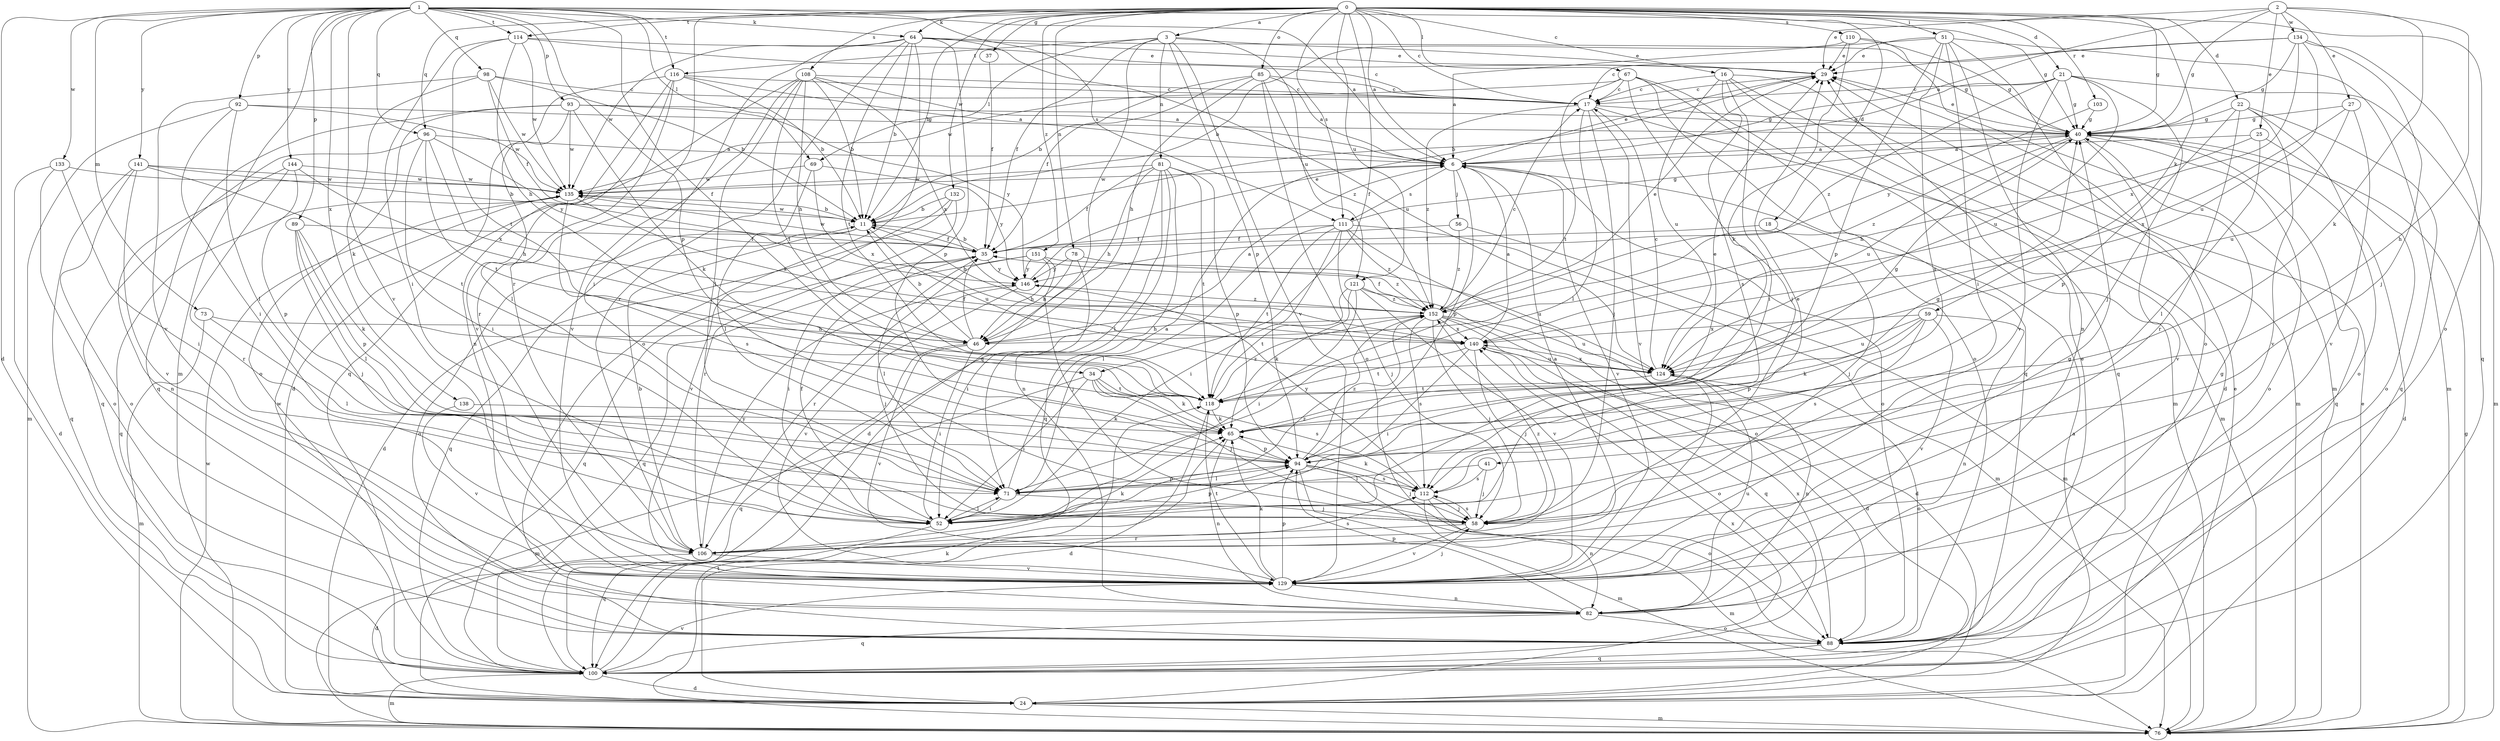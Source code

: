 strict digraph  {
0;
1;
2;
3;
6;
11;
16;
17;
18;
21;
22;
24;
25;
27;
29;
34;
35;
37;
40;
41;
46;
51;
52;
56;
58;
59;
64;
65;
67;
69;
71;
73;
76;
78;
81;
82;
85;
88;
89;
92;
93;
94;
96;
98;
100;
103;
106;
108;
110;
111;
112;
114;
116;
118;
121;
124;
129;
132;
133;
134;
135;
138;
140;
141;
144;
146;
151;
152;
0 -> 3  [label=a];
0 -> 6  [label=a];
0 -> 11  [label=b];
0 -> 16  [label=c];
0 -> 17  [label=c];
0 -> 18  [label=d];
0 -> 21  [label=d];
0 -> 22  [label=d];
0 -> 34  [label=f];
0 -> 37  [label=g];
0 -> 40  [label=g];
0 -> 51  [label=i];
0 -> 59  [label=k];
0 -> 64  [label=k];
0 -> 67  [label=l];
0 -> 78  [label=n];
0 -> 85  [label=o];
0 -> 88  [label=o];
0 -> 96  [label=q];
0 -> 103  [label=r];
0 -> 106  [label=r];
0 -> 108  [label=s];
0 -> 110  [label=s];
0 -> 111  [label=s];
0 -> 114  [label=t];
0 -> 121  [label=u];
0 -> 132  [label=w];
0 -> 151  [label=z];
1 -> 6  [label=a];
1 -> 24  [label=d];
1 -> 34  [label=f];
1 -> 40  [label=g];
1 -> 64  [label=k];
1 -> 69  [label=l];
1 -> 73  [label=m];
1 -> 76  [label=m];
1 -> 89  [label=p];
1 -> 92  [label=p];
1 -> 93  [label=p];
1 -> 94  [label=p];
1 -> 96  [label=q];
1 -> 98  [label=q];
1 -> 111  [label=s];
1 -> 114  [label=t];
1 -> 116  [label=t];
1 -> 129  [label=v];
1 -> 133  [label=w];
1 -> 138  [label=x];
1 -> 141  [label=y];
1 -> 144  [label=y];
2 -> 6  [label=a];
2 -> 25  [label=e];
2 -> 27  [label=e];
2 -> 29  [label=e];
2 -> 40  [label=g];
2 -> 41  [label=h];
2 -> 65  [label=k];
2 -> 134  [label=w];
3 -> 29  [label=e];
3 -> 35  [label=f];
3 -> 69  [label=l];
3 -> 81  [label=n];
3 -> 94  [label=p];
3 -> 100  [label=q];
3 -> 116  [label=t];
3 -> 121  [label=u];
3 -> 129  [label=v];
6 -> 29  [label=e];
6 -> 56  [label=j];
6 -> 88  [label=o];
6 -> 94  [label=p];
6 -> 111  [label=s];
6 -> 129  [label=v];
6 -> 135  [label=w];
11 -> 35  [label=f];
11 -> 88  [label=o];
11 -> 100  [label=q];
11 -> 124  [label=u];
11 -> 135  [label=w];
16 -> 17  [label=c];
16 -> 24  [label=d];
16 -> 52  [label=i];
16 -> 76  [label=m];
16 -> 100  [label=q];
16 -> 112  [label=s];
16 -> 124  [label=u];
17 -> 40  [label=g];
17 -> 58  [label=j];
17 -> 71  [label=l];
17 -> 76  [label=m];
17 -> 129  [label=v];
17 -> 152  [label=z];
18 -> 35  [label=f];
18 -> 58  [label=j];
21 -> 11  [label=b];
21 -> 17  [label=c];
21 -> 40  [label=g];
21 -> 58  [label=j];
21 -> 76  [label=m];
21 -> 124  [label=u];
21 -> 129  [label=v];
21 -> 152  [label=z];
22 -> 40  [label=g];
22 -> 88  [label=o];
22 -> 94  [label=p];
22 -> 100  [label=q];
22 -> 106  [label=r];
22 -> 129  [label=v];
24 -> 6  [label=a];
24 -> 29  [label=e];
24 -> 76  [label=m];
24 -> 140  [label=x];
25 -> 6  [label=a];
25 -> 46  [label=h];
25 -> 71  [label=l];
25 -> 88  [label=o];
27 -> 40  [label=g];
27 -> 124  [label=u];
27 -> 129  [label=v];
27 -> 140  [label=x];
29 -> 17  [label=c];
34 -> 52  [label=i];
34 -> 58  [label=j];
34 -> 65  [label=k];
34 -> 76  [label=m];
34 -> 112  [label=s];
34 -> 118  [label=t];
35 -> 11  [label=b];
35 -> 52  [label=i];
35 -> 71  [label=l];
35 -> 100  [label=q];
35 -> 135  [label=w];
35 -> 146  [label=y];
37 -> 35  [label=f];
40 -> 6  [label=a];
40 -> 24  [label=d];
40 -> 29  [label=e];
40 -> 88  [label=o];
40 -> 100  [label=q];
40 -> 124  [label=u];
40 -> 129  [label=v];
40 -> 152  [label=z];
41 -> 58  [label=j];
41 -> 71  [label=l];
41 -> 112  [label=s];
46 -> 6  [label=a];
46 -> 11  [label=b];
46 -> 35  [label=f];
46 -> 52  [label=i];
46 -> 100  [label=q];
46 -> 129  [label=v];
51 -> 6  [label=a];
51 -> 29  [label=e];
51 -> 52  [label=i];
51 -> 76  [label=m];
51 -> 82  [label=n];
51 -> 88  [label=o];
51 -> 94  [label=p];
51 -> 112  [label=s];
52 -> 29  [label=e];
52 -> 35  [label=f];
52 -> 71  [label=l];
52 -> 94  [label=p];
52 -> 100  [label=q];
52 -> 152  [label=z];
56 -> 35  [label=f];
56 -> 76  [label=m];
56 -> 152  [label=z];
58 -> 106  [label=r];
58 -> 112  [label=s];
58 -> 129  [label=v];
59 -> 65  [label=k];
59 -> 82  [label=n];
59 -> 94  [label=p];
59 -> 112  [label=s];
59 -> 124  [label=u];
59 -> 129  [label=v];
59 -> 140  [label=x];
64 -> 11  [label=b];
64 -> 29  [label=e];
64 -> 40  [label=g];
64 -> 52  [label=i];
64 -> 88  [label=o];
64 -> 94  [label=p];
64 -> 106  [label=r];
64 -> 118  [label=t];
64 -> 124  [label=u];
64 -> 135  [label=w];
65 -> 29  [label=e];
65 -> 82  [label=n];
65 -> 94  [label=p];
67 -> 17  [label=c];
67 -> 58  [label=j];
67 -> 76  [label=m];
67 -> 88  [label=o];
67 -> 100  [label=q];
67 -> 118  [label=t];
67 -> 135  [label=w];
69 -> 71  [label=l];
69 -> 135  [label=w];
69 -> 140  [label=x];
69 -> 146  [label=y];
71 -> 6  [label=a];
71 -> 52  [label=i];
71 -> 58  [label=j];
71 -> 94  [label=p];
73 -> 46  [label=h];
73 -> 71  [label=l];
73 -> 76  [label=m];
76 -> 29  [label=e];
76 -> 40  [label=g];
76 -> 118  [label=t];
76 -> 135  [label=w];
78 -> 46  [label=h];
78 -> 52  [label=i];
78 -> 124  [label=u];
78 -> 146  [label=y];
81 -> 24  [label=d];
81 -> 35  [label=f];
81 -> 46  [label=h];
81 -> 71  [label=l];
81 -> 82  [label=n];
81 -> 94  [label=p];
81 -> 100  [label=q];
81 -> 118  [label=t];
81 -> 135  [label=w];
82 -> 40  [label=g];
82 -> 88  [label=o];
82 -> 94  [label=p];
82 -> 100  [label=q];
82 -> 124  [label=u];
82 -> 135  [label=w];
85 -> 6  [label=a];
85 -> 11  [label=b];
85 -> 17  [label=c];
85 -> 35  [label=f];
85 -> 46  [label=h];
85 -> 88  [label=o];
85 -> 152  [label=z];
88 -> 29  [label=e];
88 -> 100  [label=q];
88 -> 140  [label=x];
89 -> 35  [label=f];
89 -> 58  [label=j];
89 -> 65  [label=k];
89 -> 71  [label=l];
89 -> 94  [label=p];
92 -> 40  [label=g];
92 -> 52  [label=i];
92 -> 71  [label=l];
92 -> 76  [label=m];
92 -> 135  [label=w];
93 -> 40  [label=g];
93 -> 65  [label=k];
93 -> 71  [label=l];
93 -> 88  [label=o];
93 -> 100  [label=q];
93 -> 135  [label=w];
93 -> 146  [label=y];
94 -> 40  [label=g];
94 -> 58  [label=j];
94 -> 71  [label=l];
94 -> 76  [label=m];
94 -> 88  [label=o];
94 -> 112  [label=s];
94 -> 152  [label=z];
96 -> 6  [label=a];
96 -> 52  [label=i];
96 -> 100  [label=q];
96 -> 118  [label=t];
96 -> 140  [label=x];
96 -> 146  [label=y];
98 -> 11  [label=b];
98 -> 17  [label=c];
98 -> 35  [label=f];
98 -> 65  [label=k];
98 -> 129  [label=v];
98 -> 135  [label=w];
100 -> 24  [label=d];
100 -> 65  [label=k];
100 -> 76  [label=m];
100 -> 129  [label=v];
103 -> 40  [label=g];
103 -> 146  [label=y];
106 -> 6  [label=a];
106 -> 11  [label=b];
106 -> 24  [label=d];
106 -> 65  [label=k];
106 -> 112  [label=s];
106 -> 129  [label=v];
106 -> 146  [label=y];
106 -> 152  [label=z];
108 -> 6  [label=a];
108 -> 11  [label=b];
108 -> 17  [label=c];
108 -> 24  [label=d];
108 -> 46  [label=h];
108 -> 71  [label=l];
108 -> 118  [label=t];
108 -> 129  [label=v];
108 -> 140  [label=x];
110 -> 11  [label=b];
110 -> 29  [label=e];
110 -> 40  [label=g];
110 -> 65  [label=k];
110 -> 76  [label=m];
111 -> 35  [label=f];
111 -> 40  [label=g];
111 -> 52  [label=i];
111 -> 58  [label=j];
111 -> 71  [label=l];
111 -> 76  [label=m];
111 -> 88  [label=o];
111 -> 118  [label=t];
111 -> 152  [label=z];
112 -> 58  [label=j];
112 -> 65  [label=k];
112 -> 76  [label=m];
112 -> 82  [label=n];
112 -> 146  [label=y];
114 -> 17  [label=c];
114 -> 29  [label=e];
114 -> 46  [label=h];
114 -> 52  [label=i];
114 -> 118  [label=t];
114 -> 135  [label=w];
116 -> 6  [label=a];
116 -> 11  [label=b];
116 -> 17  [label=c];
116 -> 82  [label=n];
116 -> 100  [label=q];
116 -> 106  [label=r];
116 -> 129  [label=v];
118 -> 24  [label=d];
118 -> 40  [label=g];
118 -> 65  [label=k];
118 -> 152  [label=z];
121 -> 24  [label=d];
121 -> 52  [label=i];
121 -> 65  [label=k];
121 -> 118  [label=t];
121 -> 129  [label=v];
121 -> 152  [label=z];
124 -> 17  [label=c];
124 -> 82  [label=n];
124 -> 88  [label=o];
124 -> 118  [label=t];
124 -> 140  [label=x];
129 -> 40  [label=g];
129 -> 58  [label=j];
129 -> 65  [label=k];
129 -> 82  [label=n];
129 -> 94  [label=p];
129 -> 118  [label=t];
132 -> 11  [label=b];
132 -> 24  [label=d];
132 -> 106  [label=r];
132 -> 129  [label=v];
133 -> 24  [label=d];
133 -> 52  [label=i];
133 -> 88  [label=o];
133 -> 135  [label=w];
134 -> 17  [label=c];
134 -> 29  [label=e];
134 -> 40  [label=g];
134 -> 58  [label=j];
134 -> 100  [label=q];
134 -> 124  [label=u];
134 -> 140  [label=x];
135 -> 11  [label=b];
135 -> 100  [label=q];
135 -> 112  [label=s];
135 -> 140  [label=x];
138 -> 65  [label=k];
138 -> 129  [label=v];
140 -> 6  [label=a];
140 -> 52  [label=i];
140 -> 58  [label=j];
140 -> 88  [label=o];
140 -> 118  [label=t];
140 -> 124  [label=u];
141 -> 11  [label=b];
141 -> 88  [label=o];
141 -> 100  [label=q];
141 -> 118  [label=t];
141 -> 129  [label=v];
141 -> 135  [label=w];
144 -> 46  [label=h];
144 -> 82  [label=n];
144 -> 94  [label=p];
144 -> 106  [label=r];
144 -> 135  [label=w];
146 -> 29  [label=e];
146 -> 58  [label=j];
146 -> 129  [label=v];
146 -> 152  [label=z];
151 -> 46  [label=h];
151 -> 58  [label=j];
151 -> 100  [label=q];
151 -> 106  [label=r];
151 -> 146  [label=y];
151 -> 152  [label=z];
152 -> 11  [label=b];
152 -> 17  [label=c];
152 -> 24  [label=d];
152 -> 29  [label=e];
152 -> 35  [label=f];
152 -> 46  [label=h];
152 -> 58  [label=j];
152 -> 100  [label=q];
152 -> 112  [label=s];
152 -> 124  [label=u];
152 -> 140  [label=x];
}
